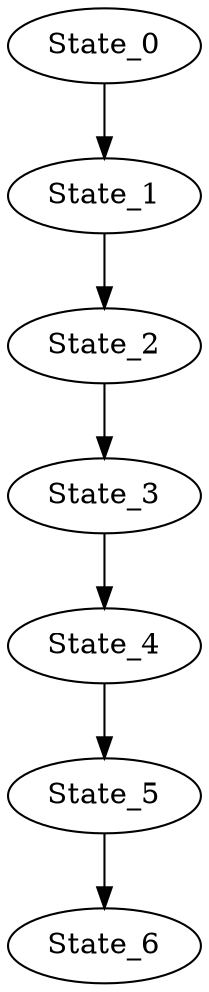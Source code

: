 digraph {
    State_0;
    State_1;
    State_2;
    State_3;
    State_4;
    State_5;
    State_6;
    State_0 -> State_1;
    State_1 -> State_2;
    State_2 -> State_3;
    State_3 -> State_4;
    State_4 -> State_5;
    State_5 -> State_6;
}